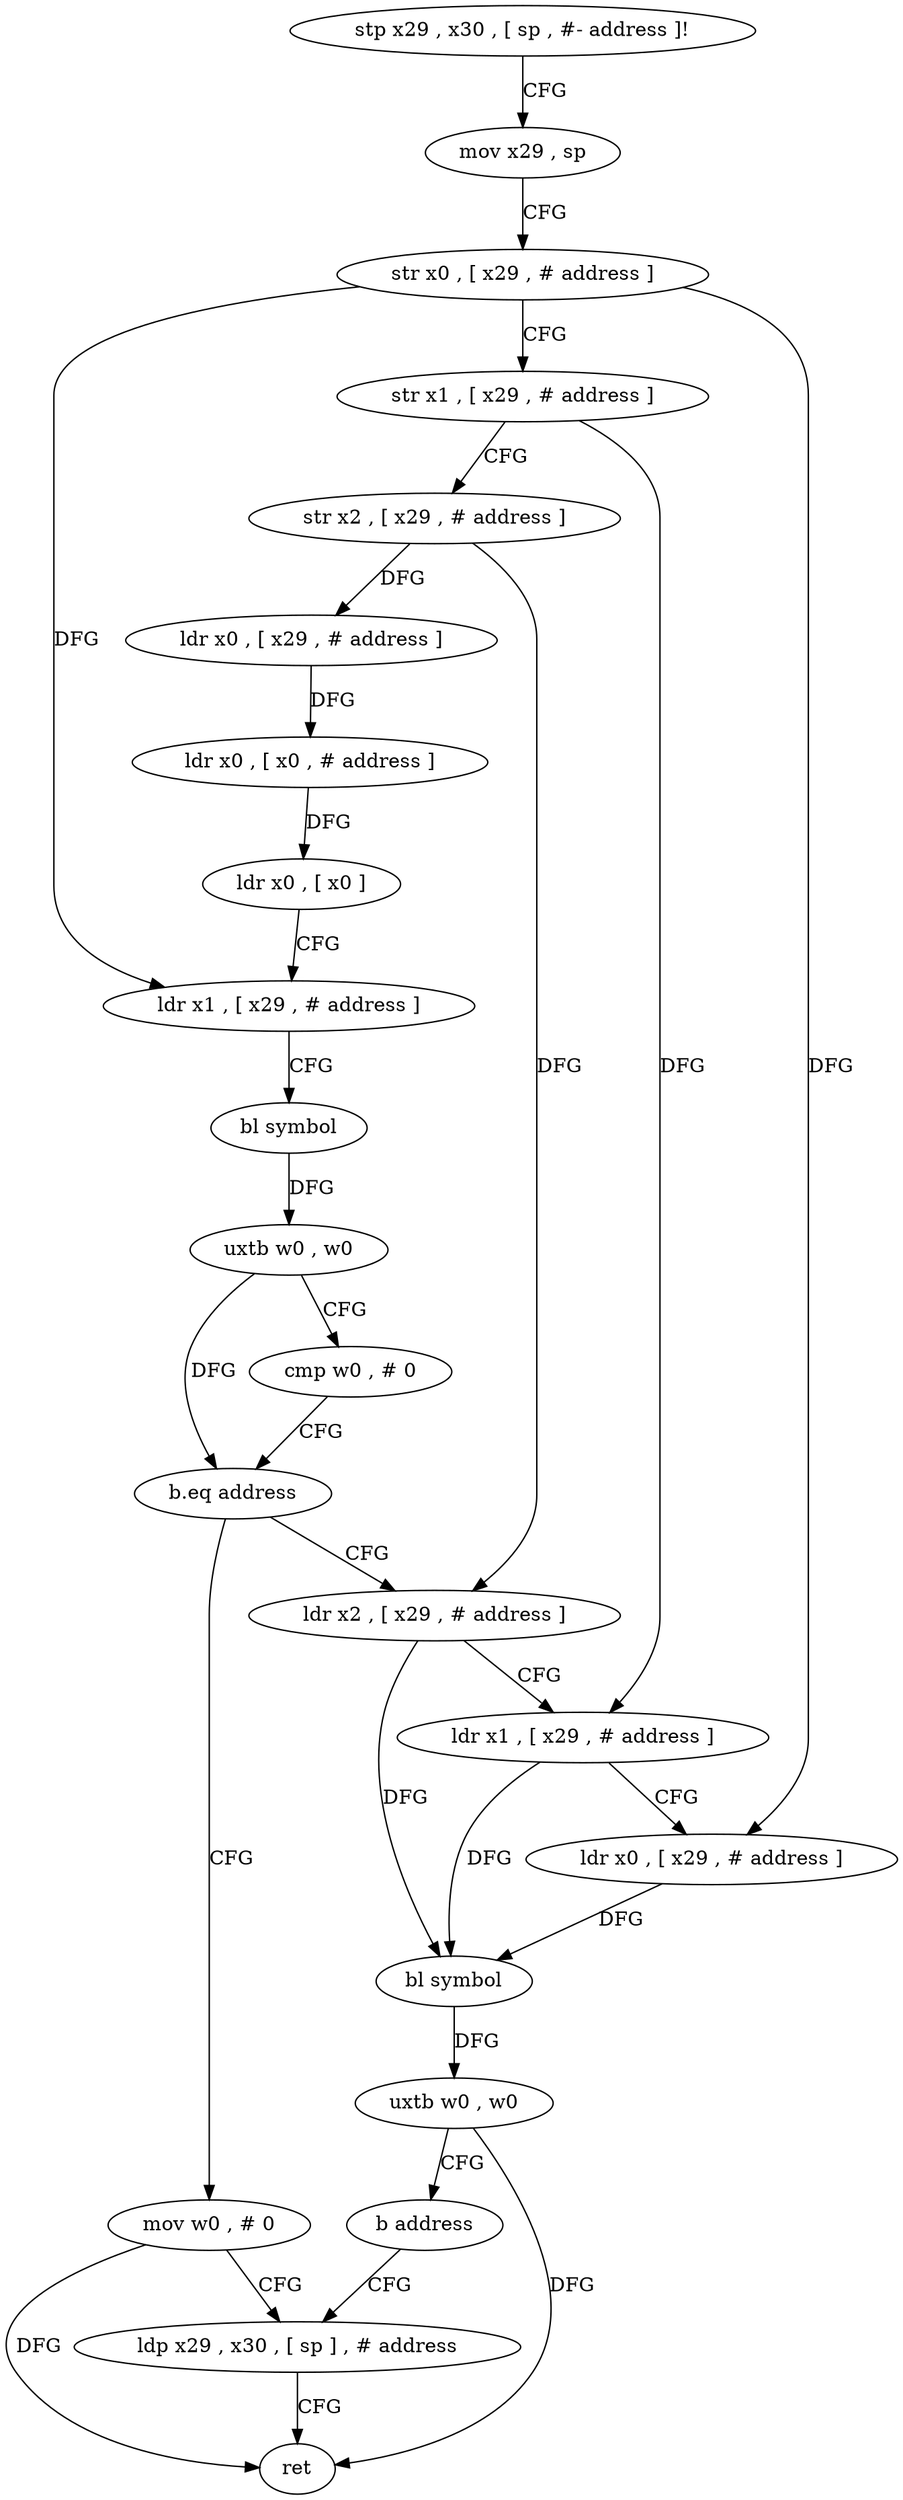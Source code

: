 digraph "func" {
"4219992" [label = "stp x29 , x30 , [ sp , #- address ]!" ]
"4219996" [label = "mov x29 , sp" ]
"4220000" [label = "str x0 , [ x29 , # address ]" ]
"4220004" [label = "str x1 , [ x29 , # address ]" ]
"4220008" [label = "str x2 , [ x29 , # address ]" ]
"4220012" [label = "ldr x0 , [ x29 , # address ]" ]
"4220016" [label = "ldr x0 , [ x0 , # address ]" ]
"4220020" [label = "ldr x0 , [ x0 ]" ]
"4220024" [label = "ldr x1 , [ x29 , # address ]" ]
"4220028" [label = "bl symbol" ]
"4220032" [label = "uxtb w0 , w0" ]
"4220036" [label = "cmp w0 , # 0" ]
"4220040" [label = "b.eq address" ]
"4220068" [label = "mov w0 , # 0" ]
"4220044" [label = "ldr x2 , [ x29 , # address ]" ]
"4220072" [label = "ldp x29 , x30 , [ sp ] , # address" ]
"4220048" [label = "ldr x1 , [ x29 , # address ]" ]
"4220052" [label = "ldr x0 , [ x29 , # address ]" ]
"4220056" [label = "bl symbol" ]
"4220060" [label = "uxtb w0 , w0" ]
"4220064" [label = "b address" ]
"4220076" [label = "ret" ]
"4219992" -> "4219996" [ label = "CFG" ]
"4219996" -> "4220000" [ label = "CFG" ]
"4220000" -> "4220004" [ label = "CFG" ]
"4220000" -> "4220024" [ label = "DFG" ]
"4220000" -> "4220052" [ label = "DFG" ]
"4220004" -> "4220008" [ label = "CFG" ]
"4220004" -> "4220048" [ label = "DFG" ]
"4220008" -> "4220012" [ label = "DFG" ]
"4220008" -> "4220044" [ label = "DFG" ]
"4220012" -> "4220016" [ label = "DFG" ]
"4220016" -> "4220020" [ label = "DFG" ]
"4220020" -> "4220024" [ label = "CFG" ]
"4220024" -> "4220028" [ label = "CFG" ]
"4220028" -> "4220032" [ label = "DFG" ]
"4220032" -> "4220036" [ label = "CFG" ]
"4220032" -> "4220040" [ label = "DFG" ]
"4220036" -> "4220040" [ label = "CFG" ]
"4220040" -> "4220068" [ label = "CFG" ]
"4220040" -> "4220044" [ label = "CFG" ]
"4220068" -> "4220072" [ label = "CFG" ]
"4220068" -> "4220076" [ label = "DFG" ]
"4220044" -> "4220048" [ label = "CFG" ]
"4220044" -> "4220056" [ label = "DFG" ]
"4220072" -> "4220076" [ label = "CFG" ]
"4220048" -> "4220052" [ label = "CFG" ]
"4220048" -> "4220056" [ label = "DFG" ]
"4220052" -> "4220056" [ label = "DFG" ]
"4220056" -> "4220060" [ label = "DFG" ]
"4220060" -> "4220064" [ label = "CFG" ]
"4220060" -> "4220076" [ label = "DFG" ]
"4220064" -> "4220072" [ label = "CFG" ]
}

